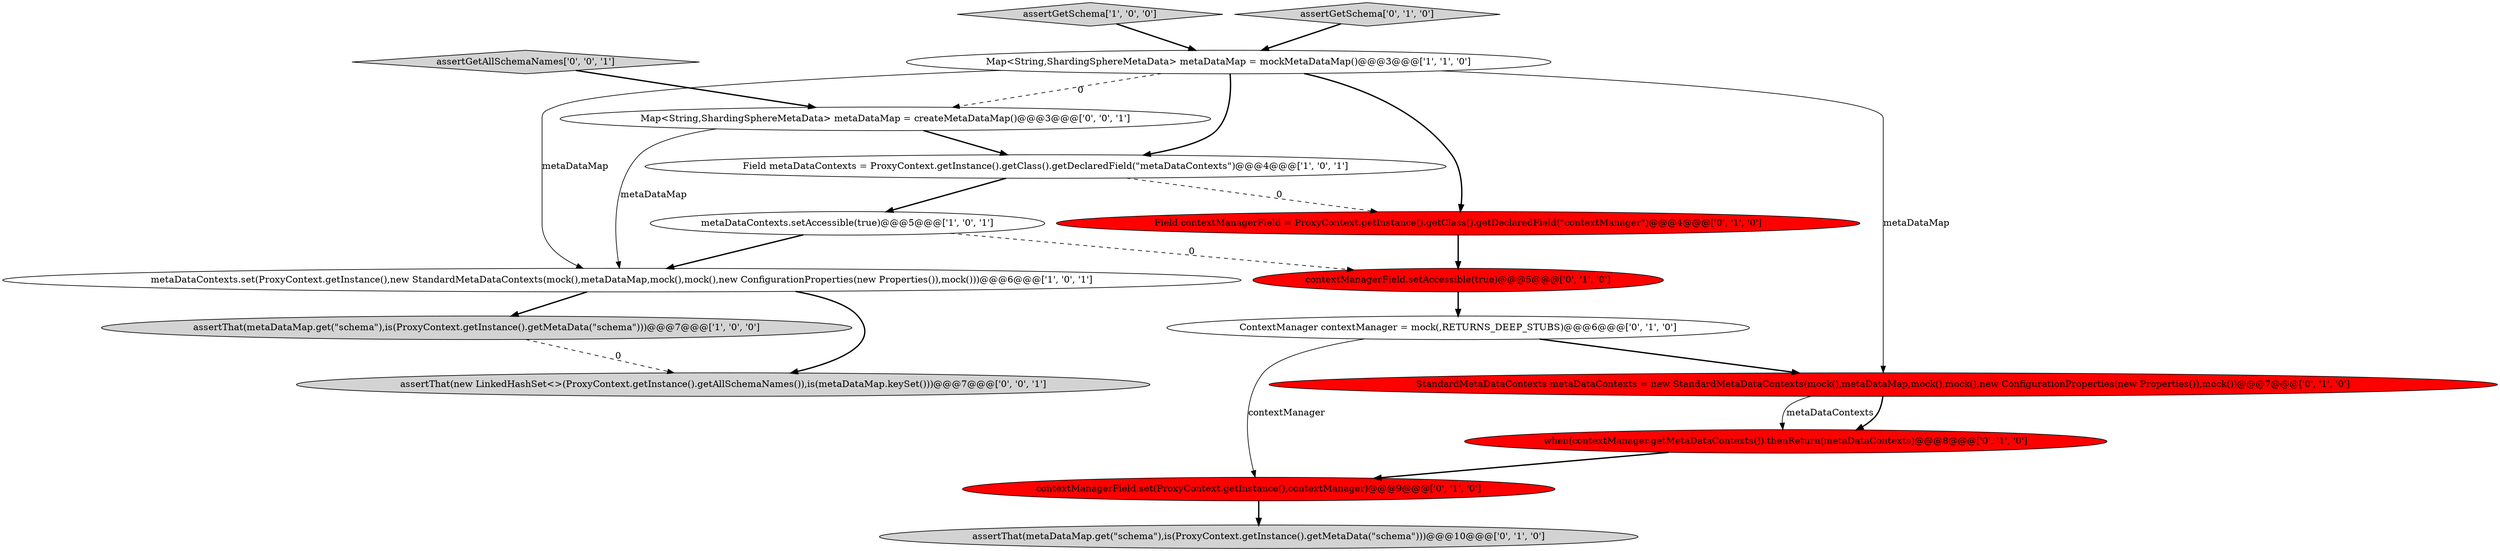 digraph {
10 [style = filled, label = "StandardMetaDataContexts metaDataContexts = new StandardMetaDataContexts(mock(),metaDataMap,mock(),mock(),new ConfigurationProperties(new Properties()),mock())@@@7@@@['0', '1', '0']", fillcolor = red, shape = ellipse image = "AAA1AAABBB2BBB"];
16 [style = filled, label = "Map<String,ShardingSphereMetaData> metaDataMap = createMetaDataMap()@@@3@@@['0', '0', '1']", fillcolor = white, shape = ellipse image = "AAA0AAABBB3BBB"];
1 [style = filled, label = "assertGetSchema['1', '0', '0']", fillcolor = lightgray, shape = diamond image = "AAA0AAABBB1BBB"];
13 [style = filled, label = "contextManagerField.setAccessible(true)@@@5@@@['0', '1', '0']", fillcolor = red, shape = ellipse image = "AAA1AAABBB2BBB"];
4 [style = filled, label = "assertThat(metaDataMap.get(\"schema\"),is(ProxyContext.getInstance().getMetaData(\"schema\")))@@@7@@@['1', '0', '0']", fillcolor = lightgray, shape = ellipse image = "AAA0AAABBB1BBB"];
3 [style = filled, label = "metaDataContexts.set(ProxyContext.getInstance(),new StandardMetaDataContexts(mock(),metaDataMap,mock(),mock(),new ConfigurationProperties(new Properties()),mock()))@@@6@@@['1', '0', '1']", fillcolor = white, shape = ellipse image = "AAA0AAABBB1BBB"];
5 [style = filled, label = "Map<String,ShardingSphereMetaData> metaDataMap = mockMetaDataMap()@@@3@@@['1', '1', '0']", fillcolor = white, shape = ellipse image = "AAA0AAABBB1BBB"];
2 [style = filled, label = "metaDataContexts.setAccessible(true)@@@5@@@['1', '0', '1']", fillcolor = white, shape = ellipse image = "AAA0AAABBB1BBB"];
14 [style = filled, label = "assertGetAllSchemaNames['0', '0', '1']", fillcolor = lightgray, shape = diamond image = "AAA0AAABBB3BBB"];
8 [style = filled, label = "assertGetSchema['0', '1', '0']", fillcolor = lightgray, shape = diamond image = "AAA0AAABBB2BBB"];
7 [style = filled, label = "when(contextManager.getMetaDataContexts()).thenReturn(metaDataContexts)@@@8@@@['0', '1', '0']", fillcolor = red, shape = ellipse image = "AAA1AAABBB2BBB"];
9 [style = filled, label = "Field contextManagerField = ProxyContext.getInstance().getClass().getDeclaredField(\"contextManager\")@@@4@@@['0', '1', '0']", fillcolor = red, shape = ellipse image = "AAA1AAABBB2BBB"];
12 [style = filled, label = "assertThat(metaDataMap.get(\"schema\"),is(ProxyContext.getInstance().getMetaData(\"schema\")))@@@10@@@['0', '1', '0']", fillcolor = lightgray, shape = ellipse image = "AAA0AAABBB2BBB"];
11 [style = filled, label = "ContextManager contextManager = mock(,RETURNS_DEEP_STUBS)@@@6@@@['0', '1', '0']", fillcolor = white, shape = ellipse image = "AAA0AAABBB2BBB"];
6 [style = filled, label = "contextManagerField.set(ProxyContext.getInstance(),contextManager)@@@9@@@['0', '1', '0']", fillcolor = red, shape = ellipse image = "AAA1AAABBB2BBB"];
15 [style = filled, label = "assertThat(new LinkedHashSet<>(ProxyContext.getInstance().getAllSchemaNames()),is(metaDataMap.keySet()))@@@7@@@['0', '0', '1']", fillcolor = lightgray, shape = ellipse image = "AAA0AAABBB3BBB"];
0 [style = filled, label = "Field metaDataContexts = ProxyContext.getInstance().getClass().getDeclaredField(\"metaDataContexts\")@@@4@@@['1', '0', '1']", fillcolor = white, shape = ellipse image = "AAA0AAABBB1BBB"];
1->5 [style = bold, label=""];
14->16 [style = bold, label=""];
5->10 [style = solid, label="metaDataMap"];
16->0 [style = bold, label=""];
5->9 [style = bold, label=""];
10->7 [style = solid, label="metaDataContexts"];
5->3 [style = solid, label="metaDataMap"];
2->3 [style = bold, label=""];
0->2 [style = bold, label=""];
3->15 [style = bold, label=""];
3->4 [style = bold, label=""];
13->11 [style = bold, label=""];
10->7 [style = bold, label=""];
5->16 [style = dashed, label="0"];
8->5 [style = bold, label=""];
5->0 [style = bold, label=""];
11->10 [style = bold, label=""];
2->13 [style = dashed, label="0"];
4->15 [style = dashed, label="0"];
7->6 [style = bold, label=""];
11->6 [style = solid, label="contextManager"];
0->9 [style = dashed, label="0"];
16->3 [style = solid, label="metaDataMap"];
9->13 [style = bold, label=""];
6->12 [style = bold, label=""];
}
